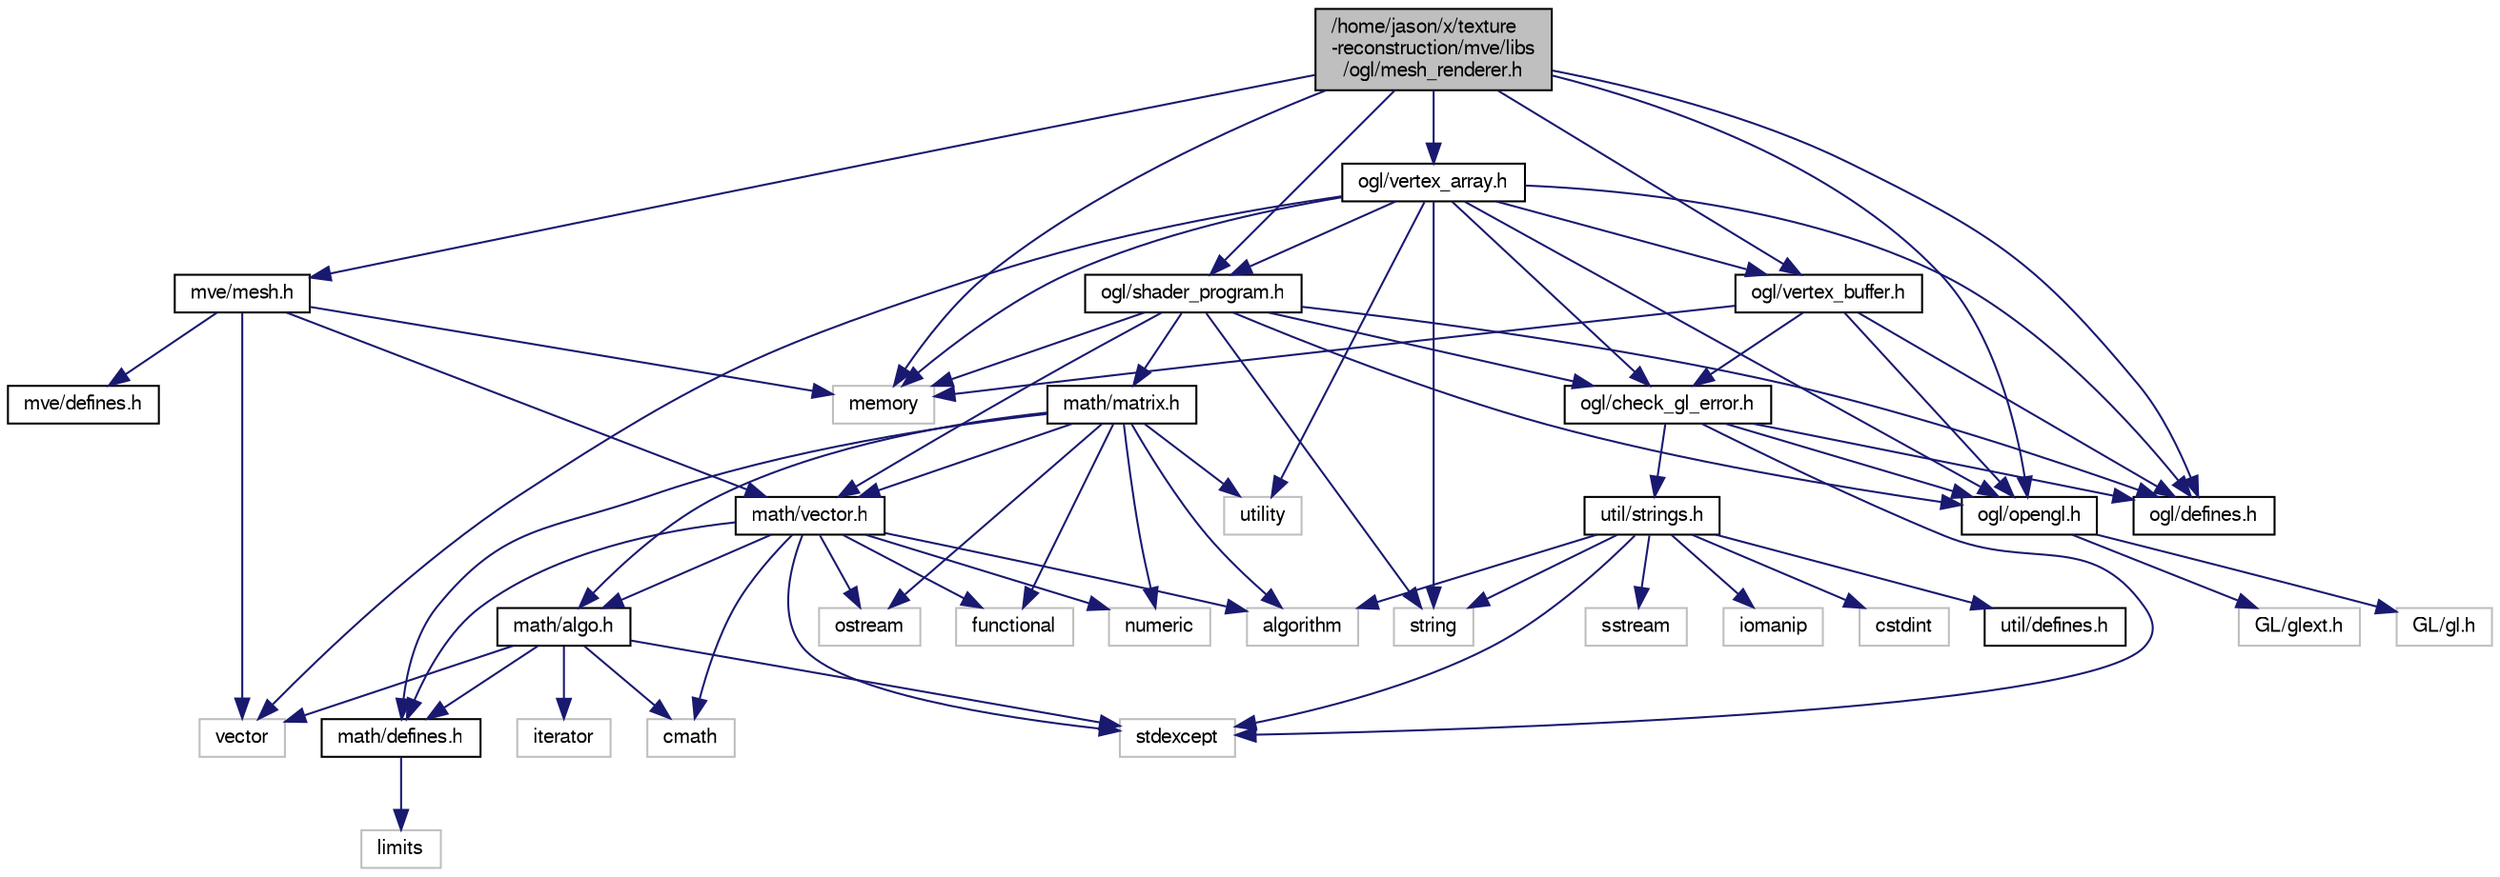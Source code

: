 digraph "/home/jason/x/texture-reconstruction/mve/libs/ogl/mesh_renderer.h"
{
  edge [fontname="FreeSans",fontsize="10",labelfontname="FreeSans",labelfontsize="10"];
  node [fontname="FreeSans",fontsize="10",shape=record];
  Node0 [label="/home/jason/x/texture\l-reconstruction/mve/libs\l/ogl/mesh_renderer.h",height=0.2,width=0.4,color="black", fillcolor="grey75", style="filled", fontcolor="black"];
  Node0 -> Node1 [color="midnightblue",fontsize="10",style="solid",fontname="FreeSans"];
  Node1 [label="memory",height=0.2,width=0.4,color="grey75", fillcolor="white", style="filled"];
  Node0 -> Node2 [color="midnightblue",fontsize="10",style="solid",fontname="FreeSans"];
  Node2 [label="mve/mesh.h",height=0.2,width=0.4,color="black", fillcolor="white", style="filled",URL="$mesh_8h.html"];
  Node2 -> Node3 [color="midnightblue",fontsize="10",style="solid",fontname="FreeSans"];
  Node3 [label="vector",height=0.2,width=0.4,color="grey75", fillcolor="white", style="filled"];
  Node2 -> Node1 [color="midnightblue",fontsize="10",style="solid",fontname="FreeSans"];
  Node2 -> Node4 [color="midnightblue",fontsize="10",style="solid",fontname="FreeSans"];
  Node4 [label="math/vector.h",height=0.2,width=0.4,color="black", fillcolor="white", style="filled",URL="$vector_8h.html"];
  Node4 -> Node5 [color="midnightblue",fontsize="10",style="solid",fontname="FreeSans"];
  Node5 [label="algorithm",height=0.2,width=0.4,color="grey75", fillcolor="white", style="filled"];
  Node4 -> Node6 [color="midnightblue",fontsize="10",style="solid",fontname="FreeSans"];
  Node6 [label="functional",height=0.2,width=0.4,color="grey75", fillcolor="white", style="filled"];
  Node4 -> Node7 [color="midnightblue",fontsize="10",style="solid",fontname="FreeSans"];
  Node7 [label="stdexcept",height=0.2,width=0.4,color="grey75", fillcolor="white", style="filled"];
  Node4 -> Node8 [color="midnightblue",fontsize="10",style="solid",fontname="FreeSans"];
  Node8 [label="numeric",height=0.2,width=0.4,color="grey75", fillcolor="white", style="filled"];
  Node4 -> Node9 [color="midnightblue",fontsize="10",style="solid",fontname="FreeSans"];
  Node9 [label="cmath",height=0.2,width=0.4,color="grey75", fillcolor="white", style="filled"];
  Node4 -> Node10 [color="midnightblue",fontsize="10",style="solid",fontname="FreeSans"];
  Node10 [label="ostream",height=0.2,width=0.4,color="grey75", fillcolor="white", style="filled"];
  Node4 -> Node11 [color="midnightblue",fontsize="10",style="solid",fontname="FreeSans"];
  Node11 [label="math/defines.h",height=0.2,width=0.4,color="black", fillcolor="white", style="filled",URL="$math_2defines_8h.html"];
  Node11 -> Node12 [color="midnightblue",fontsize="10",style="solid",fontname="FreeSans"];
  Node12 [label="limits",height=0.2,width=0.4,color="grey75", fillcolor="white", style="filled"];
  Node4 -> Node13 [color="midnightblue",fontsize="10",style="solid",fontname="FreeSans"];
  Node13 [label="math/algo.h",height=0.2,width=0.4,color="black", fillcolor="white", style="filled",URL="$algo_8h.html"];
  Node13 -> Node9 [color="midnightblue",fontsize="10",style="solid",fontname="FreeSans"];
  Node13 -> Node3 [color="midnightblue",fontsize="10",style="solid",fontname="FreeSans"];
  Node13 -> Node14 [color="midnightblue",fontsize="10",style="solid",fontname="FreeSans"];
  Node14 [label="iterator",height=0.2,width=0.4,color="grey75", fillcolor="white", style="filled"];
  Node13 -> Node7 [color="midnightblue",fontsize="10",style="solid",fontname="FreeSans"];
  Node13 -> Node11 [color="midnightblue",fontsize="10",style="solid",fontname="FreeSans"];
  Node2 -> Node15 [color="midnightblue",fontsize="10",style="solid",fontname="FreeSans"];
  Node15 [label="mve/defines.h",height=0.2,width=0.4,color="black", fillcolor="white", style="filled",URL="$mve_2defines_8h.html"];
  Node0 -> Node16 [color="midnightblue",fontsize="10",style="solid",fontname="FreeSans"];
  Node16 [label="ogl/defines.h",height=0.2,width=0.4,color="black", fillcolor="white", style="filled",URL="$ogl_2defines_8h.html"];
  Node0 -> Node17 [color="midnightblue",fontsize="10",style="solid",fontname="FreeSans"];
  Node17 [label="ogl/opengl.h",height=0.2,width=0.4,color="black", fillcolor="white", style="filled",URL="$opengl_8h.html"];
  Node17 -> Node18 [color="midnightblue",fontsize="10",style="solid",fontname="FreeSans"];
  Node18 [label="GL/gl.h",height=0.2,width=0.4,color="grey75", fillcolor="white", style="filled"];
  Node17 -> Node19 [color="midnightblue",fontsize="10",style="solid",fontname="FreeSans"];
  Node19 [label="GL/glext.h",height=0.2,width=0.4,color="grey75", fillcolor="white", style="filled"];
  Node0 -> Node20 [color="midnightblue",fontsize="10",style="solid",fontname="FreeSans"];
  Node20 [label="ogl/shader_program.h",height=0.2,width=0.4,color="black", fillcolor="white", style="filled",URL="$shader__program_8h.html"];
  Node20 -> Node21 [color="midnightblue",fontsize="10",style="solid",fontname="FreeSans"];
  Node21 [label="string",height=0.2,width=0.4,color="grey75", fillcolor="white", style="filled"];
  Node20 -> Node1 [color="midnightblue",fontsize="10",style="solid",fontname="FreeSans"];
  Node20 -> Node4 [color="midnightblue",fontsize="10",style="solid",fontname="FreeSans"];
  Node20 -> Node22 [color="midnightblue",fontsize="10",style="solid",fontname="FreeSans"];
  Node22 [label="math/matrix.h",height=0.2,width=0.4,color="black", fillcolor="white", style="filled",URL="$matrix_8h.html"];
  Node22 -> Node5 [color="midnightblue",fontsize="10",style="solid",fontname="FreeSans"];
  Node22 -> Node6 [color="midnightblue",fontsize="10",style="solid",fontname="FreeSans"];
  Node22 -> Node23 [color="midnightblue",fontsize="10",style="solid",fontname="FreeSans"];
  Node23 [label="utility",height=0.2,width=0.4,color="grey75", fillcolor="white", style="filled"];
  Node22 -> Node8 [color="midnightblue",fontsize="10",style="solid",fontname="FreeSans"];
  Node22 -> Node10 [color="midnightblue",fontsize="10",style="solid",fontname="FreeSans"];
  Node22 -> Node11 [color="midnightblue",fontsize="10",style="solid",fontname="FreeSans"];
  Node22 -> Node13 [color="midnightblue",fontsize="10",style="solid",fontname="FreeSans"];
  Node22 -> Node4 [color="midnightblue",fontsize="10",style="solid",fontname="FreeSans"];
  Node20 -> Node16 [color="midnightblue",fontsize="10",style="solid",fontname="FreeSans"];
  Node20 -> Node17 [color="midnightblue",fontsize="10",style="solid",fontname="FreeSans"];
  Node20 -> Node24 [color="midnightblue",fontsize="10",style="solid",fontname="FreeSans"];
  Node24 [label="ogl/check_gl_error.h",height=0.2,width=0.4,color="black", fillcolor="white", style="filled",URL="$check__gl__error_8h.html"];
  Node24 -> Node7 [color="midnightblue",fontsize="10",style="solid",fontname="FreeSans"];
  Node24 -> Node16 [color="midnightblue",fontsize="10",style="solid",fontname="FreeSans"];
  Node24 -> Node17 [color="midnightblue",fontsize="10",style="solid",fontname="FreeSans"];
  Node24 -> Node25 [color="midnightblue",fontsize="10",style="solid",fontname="FreeSans"];
  Node25 [label="util/strings.h",height=0.2,width=0.4,color="black", fillcolor="white", style="filled",URL="$strings_8h.html"];
  Node25 -> Node26 [color="midnightblue",fontsize="10",style="solid",fontname="FreeSans"];
  Node26 [label="sstream",height=0.2,width=0.4,color="grey75", fillcolor="white", style="filled"];
  Node25 -> Node21 [color="midnightblue",fontsize="10",style="solid",fontname="FreeSans"];
  Node25 -> Node27 [color="midnightblue",fontsize="10",style="solid",fontname="FreeSans"];
  Node27 [label="iomanip",height=0.2,width=0.4,color="grey75", fillcolor="white", style="filled"];
  Node25 -> Node7 [color="midnightblue",fontsize="10",style="solid",fontname="FreeSans"];
  Node25 -> Node5 [color="midnightblue",fontsize="10",style="solid",fontname="FreeSans"];
  Node25 -> Node28 [color="midnightblue",fontsize="10",style="solid",fontname="FreeSans"];
  Node28 [label="cstdint",height=0.2,width=0.4,color="grey75", fillcolor="white", style="filled"];
  Node25 -> Node29 [color="midnightblue",fontsize="10",style="solid",fontname="FreeSans"];
  Node29 [label="util/defines.h",height=0.2,width=0.4,color="black", fillcolor="white", style="filled",URL="$util_2defines_8h.html"];
  Node0 -> Node30 [color="midnightblue",fontsize="10",style="solid",fontname="FreeSans"];
  Node30 [label="ogl/vertex_array.h",height=0.2,width=0.4,color="black", fillcolor="white", style="filled",URL="$vertex__array_8h.html"];
  Node30 -> Node23 [color="midnightblue",fontsize="10",style="solid",fontname="FreeSans"];
  Node30 -> Node3 [color="midnightblue",fontsize="10",style="solid",fontname="FreeSans"];
  Node30 -> Node21 [color="midnightblue",fontsize="10",style="solid",fontname="FreeSans"];
  Node30 -> Node1 [color="midnightblue",fontsize="10",style="solid",fontname="FreeSans"];
  Node30 -> Node16 [color="midnightblue",fontsize="10",style="solid",fontname="FreeSans"];
  Node30 -> Node17 [color="midnightblue",fontsize="10",style="solid",fontname="FreeSans"];
  Node30 -> Node24 [color="midnightblue",fontsize="10",style="solid",fontname="FreeSans"];
  Node30 -> Node20 [color="midnightblue",fontsize="10",style="solid",fontname="FreeSans"];
  Node30 -> Node31 [color="midnightblue",fontsize="10",style="solid",fontname="FreeSans"];
  Node31 [label="ogl/vertex_buffer.h",height=0.2,width=0.4,color="black", fillcolor="white", style="filled",URL="$vertex__buffer_8h.html"];
  Node31 -> Node1 [color="midnightblue",fontsize="10",style="solid",fontname="FreeSans"];
  Node31 -> Node16 [color="midnightblue",fontsize="10",style="solid",fontname="FreeSans"];
  Node31 -> Node17 [color="midnightblue",fontsize="10",style="solid",fontname="FreeSans"];
  Node31 -> Node24 [color="midnightblue",fontsize="10",style="solid",fontname="FreeSans"];
  Node0 -> Node31 [color="midnightblue",fontsize="10",style="solid",fontname="FreeSans"];
}
